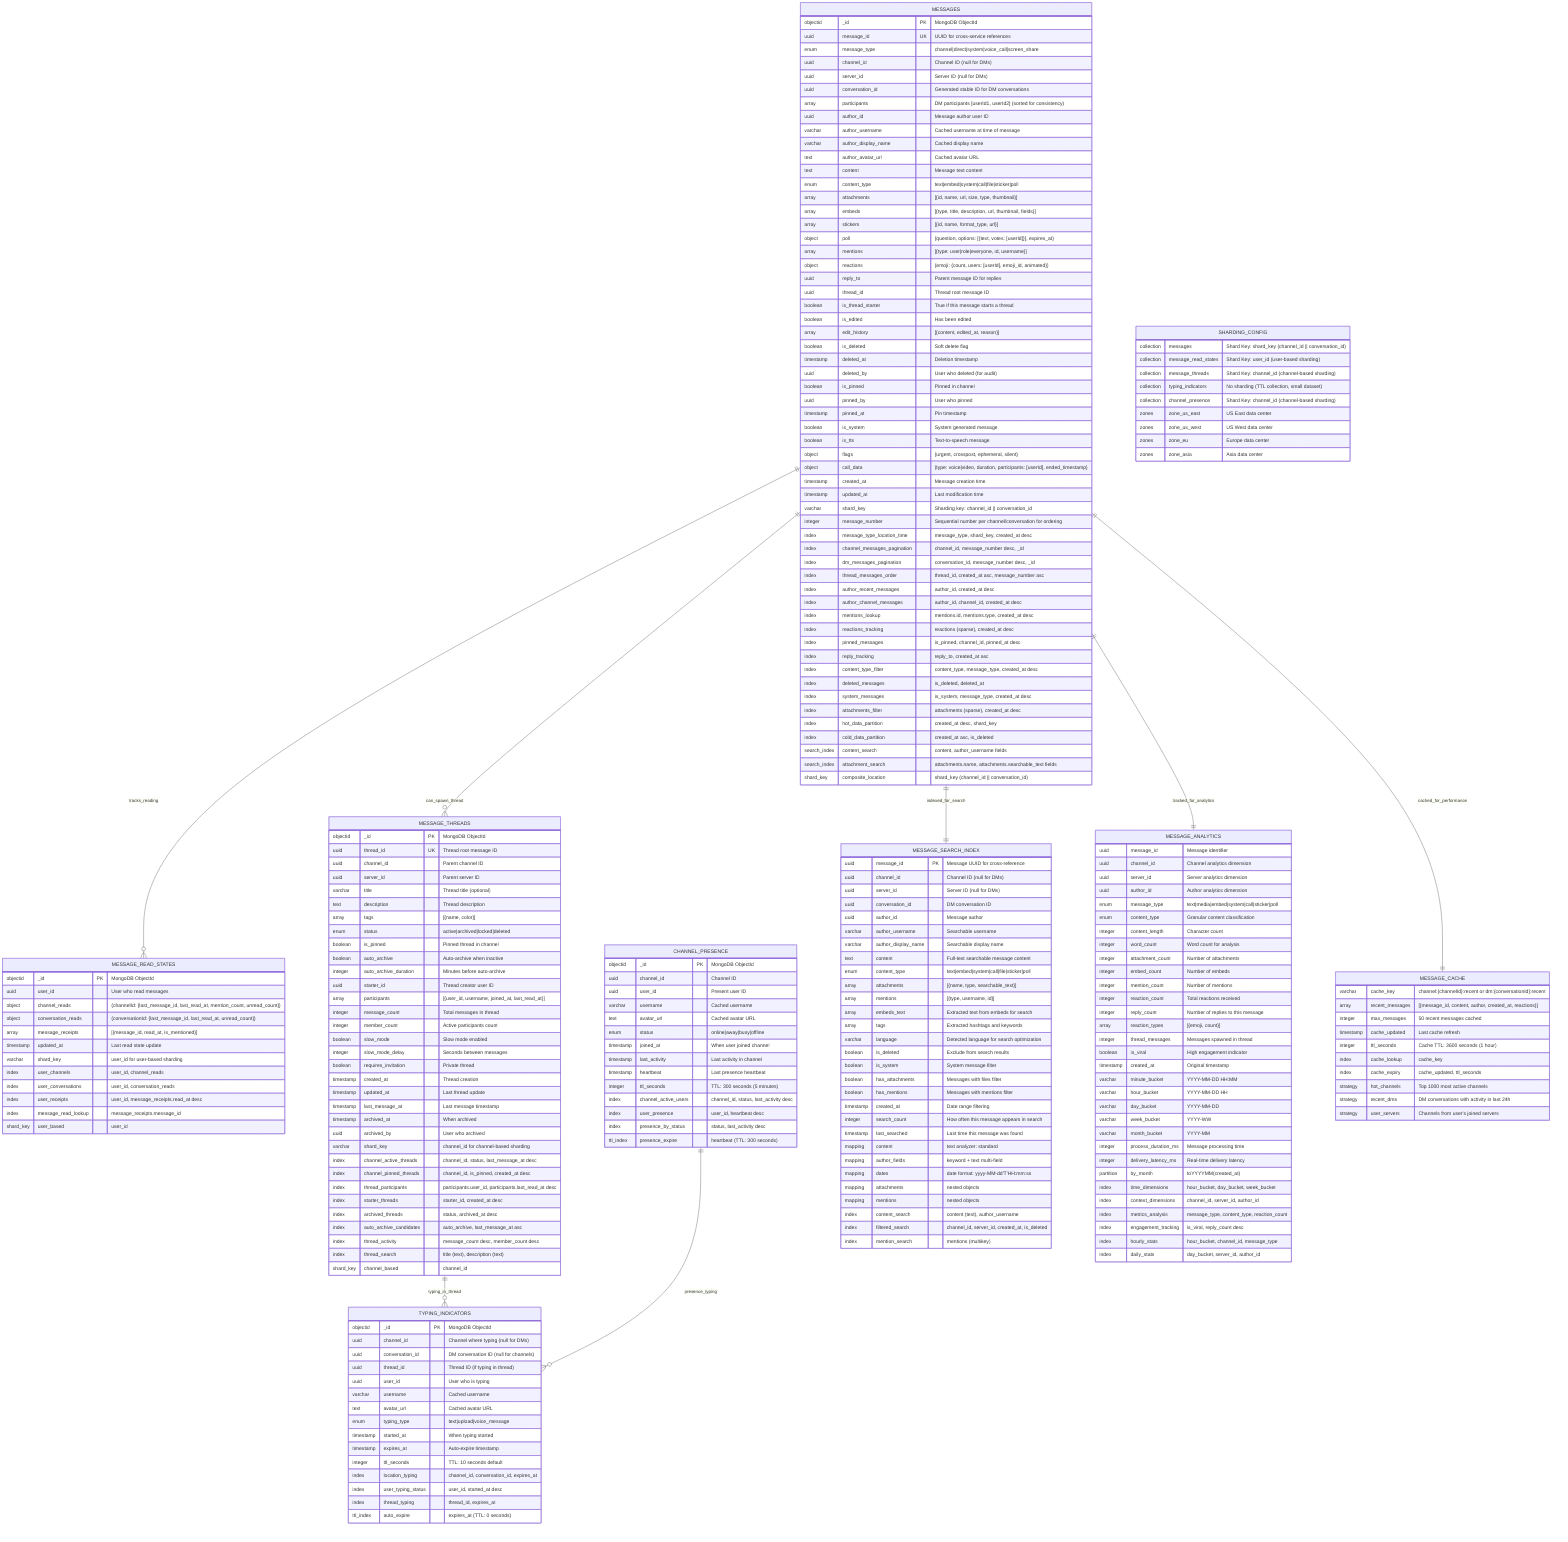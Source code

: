 erDiagram
    %% MESSAGE SERVICE - MongoDB NoSQL Schema Design
    %% Optimized for Discord-like real-time messaging with sharding and performance
    
    MESSAGES {
        objectid _id PK "MongoDB ObjectId"
        uuid message_id UK "UUID for cross-service references"
        enum message_type "channel|direct|system|voice_call|screen_share"
        
        %% Channel Messages Fields
        uuid channel_id "Channel ID (null for DMs)"
        uuid server_id "Server ID (null for DMs)"
        
        %% Direct Messages Fields  
        uuid conversation_id "Generated stable ID for DM conversations"
        array participants "DM participants [userId1, userId2] (sorted for consistency)"
        
        %% Author Information (denormalized for performance)
        uuid author_id "Message author user ID"
        varchar author_username "Cached username at time of message"
        varchar author_display_name "Cached display name"
        text author_avatar_url "Cached avatar URL"
        
        %% Message Content
        text content "Message text content"
        enum content_type "text|embed|system|call|file|sticker|poll"
        
        %% Rich Content (embedded documents)
        array attachments "[{id, name, url, size, type, thumbnail}]"
        array embeds "[{type, title, description, url, thumbnail, fields}]"
        array stickers "[{id, name, format_type, url}]"
        object poll "{question, options: [{text, votes: [userId]}], expires_at}"
        
        %% Social Features
        array mentions "[{type: user|role|everyone, id, username}]"
        object reactions "{emoji: {count, users: [userId], emoji_id, animated}}"
        
        %% Threading & Replies
        uuid reply_to "Parent message ID for replies"
        uuid thread_id "Thread root message ID"
        boolean is_thread_starter "True if this message starts a thread"
        
        %% Message State
        boolean is_edited "Has been edited"
        array edit_history "[{content, edited_at, reason}]"
        boolean is_deleted "Soft delete flag"
        timestamp deleted_at "Deletion timestamp"
        uuid deleted_by "User who deleted (for audit)"
        
        %% Special Flags
        boolean is_pinned "Pinned in channel"
        uuid pinned_by "User who pinned"
        timestamp pinned_at "Pin timestamp"
        boolean is_system "System generated message"
        boolean is_tts "Text-to-speech message"
        object flags "{urgent, crosspost, ephemeral, silent}"
        
        %% Voice/Video Call Data (for call messages)
        object call_data "{type: voice|video, duration, participants: [userId], ended_timestamp}"
        
        %% Timestamps
        timestamp created_at "Message creation time"
        timestamp updated_at "Last modification time"
        
        %% Sharding & Performance
        varchar shard_key "Sharding key: channel_id || conversation_id"
        integer message_number "Sequential number per channel/conversation for ordering"
    }
    
    MESSAGE_READ_STATES {
        objectid _id PK "MongoDB ObjectId"
        uuid user_id "User who read messages"
        
        %% Channel Read States (embedded document per channel)
        object channel_reads "{channelId: {last_message_id, last_read_at, mention_count, unread_count}}"
        
        %% DM Read States (embedded document per conversation)  
        object conversation_reads "{conversationId: {last_message_id, last_read_at, unread_count}}"
        
        %% Individual Message Read Receipts (for important messages only)
        array message_receipts "[{message_id, read_at, is_mentioned}]"
        
        timestamp updated_at "Last read state update"
        varchar shard_key "user_id for user-based sharding"
    }
    
    MESSAGE_THREADS {
        objectid _id PK "MongoDB ObjectId"
        uuid thread_id UK "Thread root message ID"
        uuid channel_id "Parent channel ID"
        uuid server_id "Parent server ID"
        
        %% Thread Metadata
        varchar title "Thread title (optional)"
        text description "Thread description"
        array tags "[{name, color}]"
        
        %% Thread State
        enum status "active|archived|locked|deleted"
        boolean is_pinned "Pinned thread in channel"
        boolean auto_archive "Auto-archive when inactive"
        integer auto_archive_duration "Minutes before auto-archive"
        
        %% Participants & Activity
        uuid starter_id "Thread creator user ID"
        array participants "[{user_id, username, joined_at, last_read_at}]"
        integer message_count "Total messages in thread"
        integer member_count "Active participants count"
        
        %% Thread Settings
        boolean slow_mode "Slow mode enabled"
        integer slow_mode_delay "Seconds between messages"
        boolean requires_invitation "Private thread"
        
        %% Timestamps
        timestamp created_at "Thread creation"
        timestamp updated_at "Last thread update"
        timestamp last_message_at "Last message timestamp"
        timestamp archived_at "When archived"
        uuid archived_by "User who archived"
        
        varchar shard_key "channel_id for channel-based sharding"
    }
    
    %% Real-time Collections (TTL enabled)
    TYPING_INDICATORS {
        objectid _id PK "MongoDB ObjectId"
        
        %% Location Context
        uuid channel_id "Channel where typing (null for DMs)"
        uuid conversation_id "DM conversation ID (null for channels)"
        uuid thread_id "Thread ID (if typing in thread)"
        
        %% User Information (denormalized)
        uuid user_id "User who is typing"
        varchar username "Cached username"
        text avatar_url "Cached avatar URL"
        
        %% Typing State
        enum typing_type "text|upload|voice_message"
        timestamp started_at "When typing started"
        timestamp expires_at "Auto-expire timestamp"
        
        %% TTL for auto-cleanup
        integer ttl_seconds "TTL: 10 seconds default"
    }
    
    %% User Presence in Channels (TTL Collection)
    CHANNEL_PRESENCE {
        objectid _id PK "MongoDB ObjectId"
        uuid channel_id "Channel ID"
        uuid user_id "Present user ID"
        
        %% Presence Information  
        varchar username "Cached username"
        text avatar_url "Cached avatar URL"
        enum status "online|away|busy|offline"
        
        %% Activity Tracking
        timestamp joined_at "When user joined channel"
        timestamp last_activity "Last activity in channel"
        timestamp heartbeat "Last presence heartbeat"
        
        %% TTL for inactive users
        integer ttl_seconds "TTL: 300 seconds (5 minutes)"
    }
    
    %% Read Models & Search Integration
    MESSAGE_SEARCH_INDEX {
        uuid message_id PK "Message UUID for cross-reference"
        
        %% Context Information
        uuid channel_id "Channel ID (null for DMs)"
        uuid server_id "Server ID (null for DMs)"
        uuid conversation_id "DM conversation ID"
        
        %% Author Information (denormalized)
        uuid author_id "Message author"
        varchar author_username "Searchable username"
        varchar author_display_name "Searchable display name"
        
        %% Searchable Content
        text content "Full-text searchable message content"
        enum content_type "text|embed|system|call|file|sticker|poll"
        array attachments "[{name, type, searchable_text}]"
        array mentions "[{type, username, id}]"
        array embeds_text "Extracted text from embeds for search"
        
        %% Search Metadata
        array tags "Extracted hashtags and keywords"
        varchar language "Detected language for search optimization"
        
        %% Filtering Fields
        boolean is_deleted "Exclude from search results"
        boolean is_system "System message filter"
        boolean has_attachments "Messages with files filter"
        boolean has_mentions "Messages with mentions filter"
        timestamp created_at "Date range filtering"
        
        %% Search Analytics
        integer search_count "How often this message appears in search"
        timestamp last_searched "Last time this message was found"
    }
    
    %% Analytics & Metrics (for ClickHouse or separate analytics service)
    MESSAGE_ANALYTICS {
        uuid message_id "Message identifier"
        
        %% Context Dimensions
        uuid channel_id "Channel analytics dimension"
        uuid server_id "Server analytics dimension"  
        uuid author_id "Author analytics dimension"
        
        %% Message Metrics
        enum message_type "text|media|embed|system|call|sticker|poll"
        enum content_type "Granular content classification"
        integer content_length "Character count"
        integer word_count "Word count for analysis"
        integer attachment_count "Number of attachments"
        integer embed_count "Number of embeds"
        integer mention_count "Number of mentions"
        integer reaction_count "Total reactions received"
        integer reply_count "Number of replies to this message"
        
        %% Engagement Metrics
        array reaction_types "[{emoji, count}]"
        integer thread_messages "Messages spawned in thread"
        boolean is_viral "High engagement indicator"
        
        %% Time Buckets for Aggregation
        timestamp created_at "Original timestamp"
        varchar minute_bucket "YYYY-MM-DD HH:MM"
        varchar hour_bucket "YYYY-MM-DD HH"
        varchar day_bucket "YYYY-MM-DD"
        varchar week_bucket "YYYY-WW"
        varchar month_bucket "YYYY-MM"
        
        %% Performance Metrics
        integer process_duration_ms "Message processing time"
        integer delivery_latency_ms "Real-time delivery latency"
    }
    
    %% Message Cache (Redis-like for hot data)
    MESSAGE_CACHE {
        varchar cache_key "channel:{channelId}:recent or dm:{conversationId}:recent"
        array recent_messages "[{message_id, content, author, created_at, reactions}]"
        integer max_messages "50 recent messages cached"
        timestamp cache_updated "Last cache refresh"
        integer ttl_seconds "Cache TTL: 3600 seconds (1 hour)"
    }
    
    %% Collection Relationships (NoSQL - Conceptual)
    MESSAGES ||--o{ MESSAGE_READ_STATES : "tracks_reading"
    MESSAGES ||--o{ MESSAGE_THREADS : "can_spawn_thread"
    MESSAGES ||--|| MESSAGE_SEARCH_INDEX : "indexed_for_search"
    MESSAGES ||--|| MESSAGE_ANALYTICS : "tracked_for_analytics"
    MESSAGES ||--|| MESSAGE_CACHE : "cached_for_performance"
    MESSAGE_THREADS ||--o{ TYPING_INDICATORS : "typing_in_thread"
    CHANNEL_PRESENCE ||--o{ TYPING_INDICATORS : "presence_typing"
    
    %% MongoDB Sharding Strategy
    SHARDING_CONFIG {
        collection messages "Shard Key: shard_key (channel_id || conversation_id)"
        collection message_read_states "Shard Key: user_id (user-based sharding)"
        collection message_threads "Shard Key: channel_id (channel-based sharding)" 
        collection typing_indicators "No sharding (TTL collection, small dataset)"
        collection channel_presence "Shard Key: channel_id (channel-based sharding)"
        
        zones zone_us_east "US East data center"
        zones zone_us_west "US West data center"  
        zones zone_eu "Europe data center"
        zones zone_asia "Asia data center"
    }
    
    %% MongoDB Indexes Strategy
    MESSAGES {
        %% Primary Queries - Compound Indexes
        index message_type_location_time "message_type, shard_key, created_at desc"
        index channel_messages_pagination "channel_id, message_number desc, _id"
        index dm_messages_pagination "conversation_id, message_number desc, _id"
        index thread_messages_order "thread_id, created_at asc, message_number asc"
        
        %% User-specific Queries
        index author_recent_messages "author_id, created_at desc"
        index author_channel_messages "author_id, channel_id, created_at desc"
        
        %% Content & Social Queries
        index mentions_lookup "mentions.id, mentions.type, created_at desc"
        index reactions_tracking "reactions (sparse), created_at desc"
        index pinned_messages "is_pinned, channel_id, pinned_at desc"
        index reply_tracking "reply_to, created_at asc"
        
        %% Search & Filtering
        index content_type_filter "content_type, message_type, created_at desc"
        index deleted_messages "is_deleted, deleted_at"
        index system_messages "is_system, message_type, created_at desc"
        index attachments_filter "attachments (sparse), created_at desc"
        
        %% Performance Optimization
        index hot_data_partition "created_at desc, shard_key" 
        index cold_data_partition "created_at asc, is_deleted"
        
        %% Text Search (MongoDB Atlas Search)
        search_index content_search "content, author_username fields"
        search_index attachment_search "attachments.name, attachments.searchable_text fields"
        
        %% Sharding Key
        shard_key composite_location "shard_key (channel_id || conversation_id)"
    }
    
    MESSAGE_READ_STATES {
        %% User Read State Queries
        index user_channels "user_id, channel_reads"
        index user_conversations "user_id, conversation_reads" 
        index user_receipts "user_id, message_receipts.read_at desc"
        
        %% Cross-reference Queries
        index message_read_lookup "message_receipts.message_id"
        
        %% Sharding
        shard_key user_based "user_id"
    }
    
    MESSAGE_THREADS {
        %% Thread Discovery & Management
        index channel_active_threads "channel_id, status, last_message_at desc"
        index channel_pinned_threads "channel_id, is_pinned, created_at desc"
        index thread_participants "participants.user_id, participants.last_read_at desc"
        index starter_threads "starter_id, created_at desc"
        
        %% Thread State Queries
        index archived_threads "status, archived_at desc"
        index auto_archive_candidates "auto_archive, last_message_at asc"
        
        %% Performance Indexes
        index thread_activity "message_count desc, member_count desc"
        index thread_search "title (text), description (text)"
        
        %% Sharding
        shard_key channel_based "channel_id"
    }
    
    TYPING_INDICATORS {
        %% Real-time Queries (TTL Collection)
        index location_typing "channel_id, conversation_id, expires_at"
        index user_typing_status "user_id, started_at desc"
        index thread_typing "thread_id, expires_at"
        
        %% TTL Cleanup
        ttl_index auto_expire "expires_at (TTL: 0 seconds)"
    }
    
    CHANNEL_PRESENCE {
        %% Presence Tracking (TTL Collection)
        index channel_active_users "channel_id, status, last_activity desc"
        index user_presence "user_id, heartbeat desc"
        index presence_by_status "status, last_activity desc"
        
        %% TTL Cleanup  
        ttl_index presence_expire "heartbeat (TTL: 300 seconds)"
    }
    
    %% Read Model Indexes
    MESSAGE_SEARCH_INDEX {
        %% Elasticsearch Mappings (if using ES)
        mapping content "text analyzer: standard"
        mapping author_fields "keyword + text multi-field"
        mapping dates "date format: yyyy-MM-dd'T'HH:mm:ss"
        mapping attachments "nested objects"
        mapping mentions "nested objects"
        
        %% Search Performance
        index content_search "content (text), author_username"
        index filtered_search "channel_id, server_id, created_at, is_deleted"
        index mention_search "mentions (multikey)"
    }
    
    MESSAGE_ANALYTICS {
        %% Time Series Optimization (ClickHouse style)
        partition by_month "toYYYYMM(created_at)"
        index time_dimensions "hour_bucket, day_bucket, week_bucket"
        index context_dimensions "channel_id, server_id, author_id"
        index metrics_analysis "message_type, content_type, reaction_count"
        index engagement_tracking "is_viral, reply_count desc"
        
        %% Aggregation Indexes
        index hourly_stats "hour_bucket, channel_id, message_type"
        index daily_stats "day_bucket, server_id, author_id"
    }
    
    MESSAGE_CACHE {
        %% Redis-style Caching Strategy
        index cache_lookup "cache_key"
        index cache_expiry "cache_updated, ttl_seconds"
        
        %% Cache Warming Strategy
        strategy hot_channels "Top 1000 most active channels"
        strategy recent_dms "DM conversations with activity in last 24h"
        strategy user_servers "Channels from user's joined servers"
    }